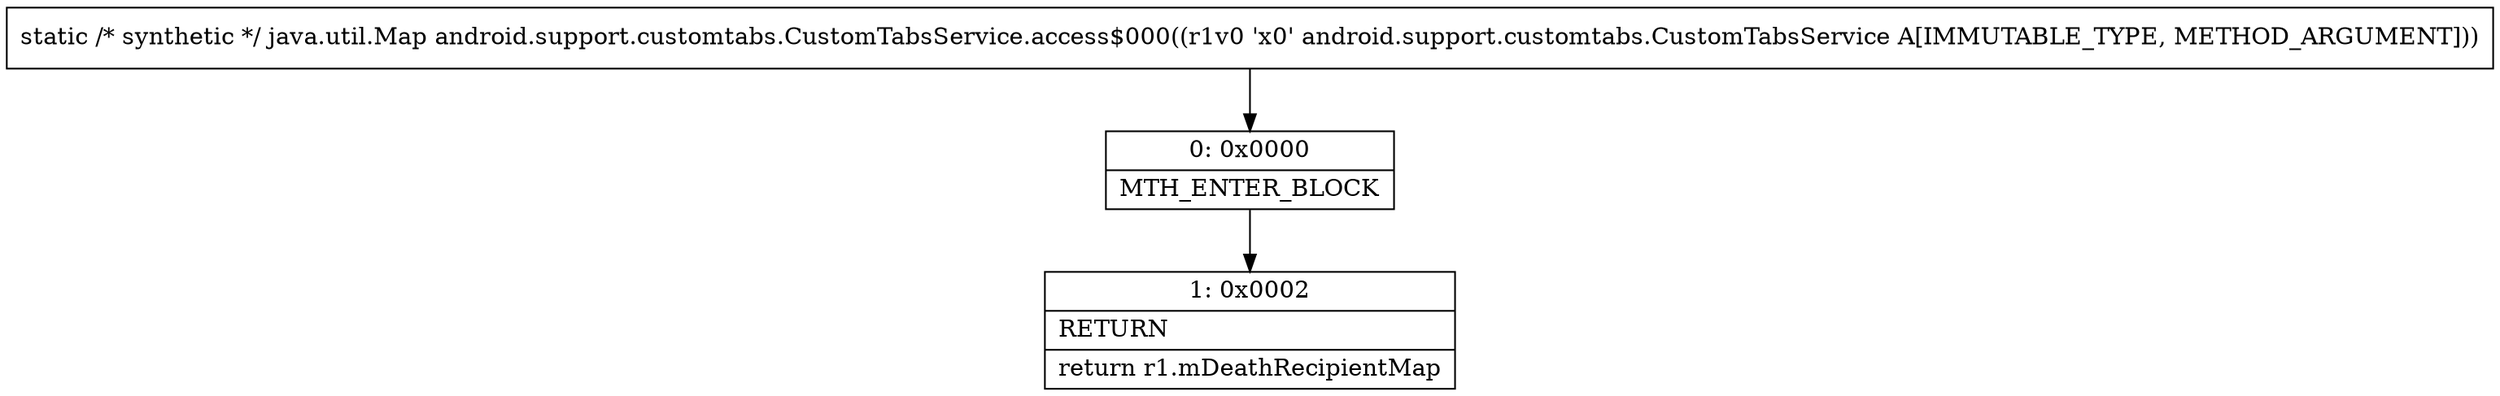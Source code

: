 digraph "CFG forandroid.support.customtabs.CustomTabsService.access$000(Landroid\/support\/customtabs\/CustomTabsService;)Ljava\/util\/Map;" {
Node_0 [shape=record,label="{0\:\ 0x0000|MTH_ENTER_BLOCK\l}"];
Node_1 [shape=record,label="{1\:\ 0x0002|RETURN\l|return r1.mDeathRecipientMap\l}"];
MethodNode[shape=record,label="{static \/* synthetic *\/ java.util.Map android.support.customtabs.CustomTabsService.access$000((r1v0 'x0' android.support.customtabs.CustomTabsService A[IMMUTABLE_TYPE, METHOD_ARGUMENT])) }"];
MethodNode -> Node_0;
Node_0 -> Node_1;
}

